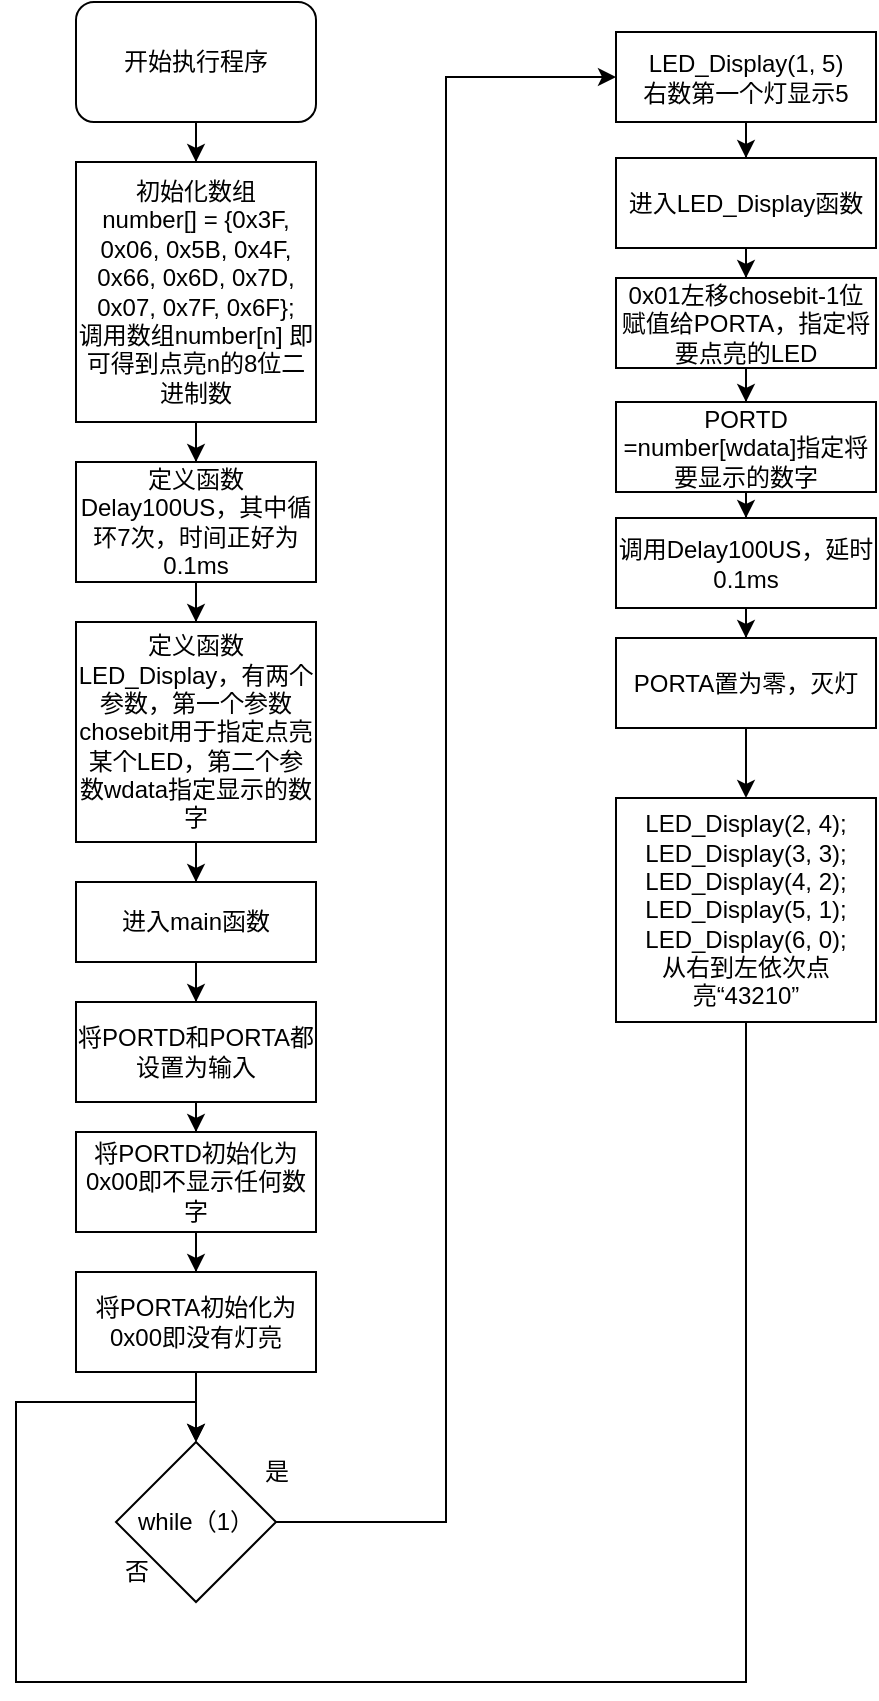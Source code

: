 <mxfile version="20.5.3" type="github">
  <diagram id="wFE0QG_FPsp0jaGvCLVb" name="Page-1">
    <mxGraphModel dx="972" dy="745" grid="1" gridSize="10" guides="1" tooltips="1" connect="1" arrows="1" fold="1" page="1" pageScale="1" pageWidth="850" pageHeight="1100" math="0" shadow="0">
      <root>
        <mxCell id="0" />
        <mxCell id="1" parent="0" />
        <mxCell id="UViB7DaRL3VD-0iQ_Dk0-9" style="edgeStyle=orthogonalEdgeStyle;rounded=0;orthogonalLoop=1;jettySize=auto;html=1;entryX=0.5;entryY=0;entryDx=0;entryDy=0;" edge="1" parent="1" source="UViB7DaRL3VD-0iQ_Dk0-1" target="UViB7DaRL3VD-0iQ_Dk0-2">
          <mxGeometry relative="1" as="geometry">
            <mxPoint x="450" y="340" as="targetPoint" />
          </mxGeometry>
        </mxCell>
        <mxCell id="UViB7DaRL3VD-0iQ_Dk0-1" value="开始执行程序" style="rounded=1;whiteSpace=wrap;html=1;" vertex="1" parent="1">
          <mxGeometry x="390" y="280" width="120" height="60" as="geometry" />
        </mxCell>
        <mxCell id="UViB7DaRL3VD-0iQ_Dk0-13" style="edgeStyle=orthogonalEdgeStyle;rounded=0;orthogonalLoop=1;jettySize=auto;html=1;entryX=0.5;entryY=0;entryDx=0;entryDy=0;" edge="1" parent="1" source="UViB7DaRL3VD-0iQ_Dk0-2" target="UViB7DaRL3VD-0iQ_Dk0-11">
          <mxGeometry relative="1" as="geometry" />
        </mxCell>
        <mxCell id="UViB7DaRL3VD-0iQ_Dk0-2" value="初始化数组&lt;br&gt;number[] = {0x3F, 0x06, 0x5B, 0x4F, 0x66, 0x6D, 0x7D, 0x07, 0x7F, 0x6F};&lt;br&gt;调用数组number[n] 即可得到点亮n的8位二进制数" style="rounded=0;whiteSpace=wrap;html=1;" vertex="1" parent="1">
          <mxGeometry x="390" y="360" width="120" height="130" as="geometry" />
        </mxCell>
        <mxCell id="UViB7DaRL3VD-0iQ_Dk0-10" style="edgeStyle=orthogonalEdgeStyle;rounded=0;orthogonalLoop=1;jettySize=auto;html=1;" edge="1" parent="1" source="UViB7DaRL3VD-0iQ_Dk0-11" target="UViB7DaRL3VD-0iQ_Dk0-12">
          <mxGeometry relative="1" as="geometry" />
        </mxCell>
        <mxCell id="UViB7DaRL3VD-0iQ_Dk0-11" value="定义函数Delay100US，其中循环7次，时间正好为0.1ms" style="rounded=0;whiteSpace=wrap;html=1;" vertex="1" parent="1">
          <mxGeometry x="390" y="510" width="120" height="60" as="geometry" />
        </mxCell>
        <mxCell id="UViB7DaRL3VD-0iQ_Dk0-15" style="edgeStyle=orthogonalEdgeStyle;rounded=0;orthogonalLoop=1;jettySize=auto;html=1;" edge="1" parent="1" source="UViB7DaRL3VD-0iQ_Dk0-12" target="UViB7DaRL3VD-0iQ_Dk0-14">
          <mxGeometry relative="1" as="geometry" />
        </mxCell>
        <mxCell id="UViB7DaRL3VD-0iQ_Dk0-12" value="定义函数LED_Display，有两个参数，第一个参数chosebit用于指定点亮某个LED，第二个参数wdata指定显示的数字" style="rounded=0;whiteSpace=wrap;html=1;" vertex="1" parent="1">
          <mxGeometry x="390" y="590" width="120" height="110" as="geometry" />
        </mxCell>
        <mxCell id="UViB7DaRL3VD-0iQ_Dk0-17" style="edgeStyle=orthogonalEdgeStyle;rounded=0;orthogonalLoop=1;jettySize=auto;html=1;" edge="1" parent="1" source="UViB7DaRL3VD-0iQ_Dk0-14" target="UViB7DaRL3VD-0iQ_Dk0-16">
          <mxGeometry relative="1" as="geometry" />
        </mxCell>
        <mxCell id="UViB7DaRL3VD-0iQ_Dk0-14" value="进入main函数" style="rounded=0;whiteSpace=wrap;html=1;" vertex="1" parent="1">
          <mxGeometry x="390" y="720" width="120" height="40" as="geometry" />
        </mxCell>
        <mxCell id="UViB7DaRL3VD-0iQ_Dk0-19" style="edgeStyle=orthogonalEdgeStyle;rounded=0;orthogonalLoop=1;jettySize=auto;html=1;" edge="1" parent="1" source="UViB7DaRL3VD-0iQ_Dk0-16" target="UViB7DaRL3VD-0iQ_Dk0-18">
          <mxGeometry relative="1" as="geometry" />
        </mxCell>
        <mxCell id="UViB7DaRL3VD-0iQ_Dk0-16" value="将PORTD和PORTA都设置为输入" style="rounded=0;whiteSpace=wrap;html=1;" vertex="1" parent="1">
          <mxGeometry x="390" y="780" width="120" height="50" as="geometry" />
        </mxCell>
        <mxCell id="UViB7DaRL3VD-0iQ_Dk0-21" style="edgeStyle=orthogonalEdgeStyle;rounded=0;orthogonalLoop=1;jettySize=auto;html=1;" edge="1" parent="1" source="UViB7DaRL3VD-0iQ_Dk0-18" target="UViB7DaRL3VD-0iQ_Dk0-20">
          <mxGeometry relative="1" as="geometry" />
        </mxCell>
        <mxCell id="UViB7DaRL3VD-0iQ_Dk0-18" value="将PORTD初始化为0x00即不显示任何数字" style="rounded=0;whiteSpace=wrap;html=1;" vertex="1" parent="1">
          <mxGeometry x="390" y="845" width="120" height="50" as="geometry" />
        </mxCell>
        <mxCell id="UViB7DaRL3VD-0iQ_Dk0-23" value="" style="edgeStyle=orthogonalEdgeStyle;rounded=0;orthogonalLoop=1;jettySize=auto;html=1;" edge="1" parent="1" source="UViB7DaRL3VD-0iQ_Dk0-20" target="UViB7DaRL3VD-0iQ_Dk0-22">
          <mxGeometry relative="1" as="geometry" />
        </mxCell>
        <mxCell id="UViB7DaRL3VD-0iQ_Dk0-20" value="将PORTA初始化为0x00即没有灯亮" style="rounded=0;whiteSpace=wrap;html=1;" vertex="1" parent="1">
          <mxGeometry x="390" y="915" width="120" height="50" as="geometry" />
        </mxCell>
        <mxCell id="UViB7DaRL3VD-0iQ_Dk0-29" style="edgeStyle=orthogonalEdgeStyle;rounded=0;orthogonalLoop=1;jettySize=auto;html=1;entryX=0;entryY=0.5;entryDx=0;entryDy=0;" edge="1" parent="1" source="UViB7DaRL3VD-0iQ_Dk0-22" target="UViB7DaRL3VD-0iQ_Dk0-28">
          <mxGeometry relative="1" as="geometry" />
        </mxCell>
        <mxCell id="UViB7DaRL3VD-0iQ_Dk0-22" value="while（1）" style="rhombus;whiteSpace=wrap;html=1;rounded=0;" vertex="1" parent="1">
          <mxGeometry x="410" y="1000" width="80" height="80" as="geometry" />
        </mxCell>
        <mxCell id="UViB7DaRL3VD-0iQ_Dk0-24" value="是" style="text;html=1;align=center;verticalAlign=middle;resizable=0;points=[];autosize=1;strokeColor=none;fillColor=none;" vertex="1" parent="1">
          <mxGeometry x="470" y="1000" width="40" height="30" as="geometry" />
        </mxCell>
        <mxCell id="UViB7DaRL3VD-0iQ_Dk0-25" value="否" style="text;html=1;align=center;verticalAlign=middle;resizable=0;points=[];autosize=1;strokeColor=none;fillColor=none;" vertex="1" parent="1">
          <mxGeometry x="400" y="1050" width="40" height="30" as="geometry" />
        </mxCell>
        <mxCell id="UViB7DaRL3VD-0iQ_Dk0-31" style="edgeStyle=orthogonalEdgeStyle;rounded=0;orthogonalLoop=1;jettySize=auto;html=1;" edge="1" parent="1" source="UViB7DaRL3VD-0iQ_Dk0-28" target="UViB7DaRL3VD-0iQ_Dk0-30">
          <mxGeometry relative="1" as="geometry" />
        </mxCell>
        <mxCell id="UViB7DaRL3VD-0iQ_Dk0-28" value="&lt;div&gt;LED_Display(1, 5)&lt;/div&gt;&lt;div&gt;右数第一个灯显示5&lt;/div&gt;" style="whiteSpace=wrap;html=1;rounded=0;" vertex="1" parent="1">
          <mxGeometry x="660" y="295" width="130" height="45" as="geometry" />
        </mxCell>
        <mxCell id="UViB7DaRL3VD-0iQ_Dk0-33" style="edgeStyle=orthogonalEdgeStyle;rounded=0;orthogonalLoop=1;jettySize=auto;html=1;" edge="1" parent="1" source="UViB7DaRL3VD-0iQ_Dk0-30" target="UViB7DaRL3VD-0iQ_Dk0-32">
          <mxGeometry relative="1" as="geometry" />
        </mxCell>
        <mxCell id="UViB7DaRL3VD-0iQ_Dk0-30" value="进入LED_Display函数" style="whiteSpace=wrap;html=1;rounded=0;" vertex="1" parent="1">
          <mxGeometry x="660" y="358" width="130" height="45" as="geometry" />
        </mxCell>
        <mxCell id="UViB7DaRL3VD-0iQ_Dk0-35" style="edgeStyle=orthogonalEdgeStyle;rounded=0;orthogonalLoop=1;jettySize=auto;html=1;" edge="1" parent="1" source="UViB7DaRL3VD-0iQ_Dk0-32" target="UViB7DaRL3VD-0iQ_Dk0-34">
          <mxGeometry relative="1" as="geometry" />
        </mxCell>
        <mxCell id="UViB7DaRL3VD-0iQ_Dk0-32" value="0x01左移chosebit-1位赋值给PORTA，指定将要点亮的LED" style="whiteSpace=wrap;html=1;rounded=0;" vertex="1" parent="1">
          <mxGeometry x="660" y="418" width="130" height="45" as="geometry" />
        </mxCell>
        <mxCell id="UViB7DaRL3VD-0iQ_Dk0-37" style="edgeStyle=orthogonalEdgeStyle;rounded=0;orthogonalLoop=1;jettySize=auto;html=1;" edge="1" parent="1" source="UViB7DaRL3VD-0iQ_Dk0-34" target="UViB7DaRL3VD-0iQ_Dk0-36">
          <mxGeometry relative="1" as="geometry" />
        </mxCell>
        <mxCell id="UViB7DaRL3VD-0iQ_Dk0-34" value="PORTD =number[wdata]指定将要显示的数字" style="whiteSpace=wrap;html=1;rounded=0;" vertex="1" parent="1">
          <mxGeometry x="660" y="480" width="130" height="45" as="geometry" />
        </mxCell>
        <mxCell id="UViB7DaRL3VD-0iQ_Dk0-39" style="edgeStyle=orthogonalEdgeStyle;rounded=0;orthogonalLoop=1;jettySize=auto;html=1;" edge="1" parent="1" source="UViB7DaRL3VD-0iQ_Dk0-36" target="UViB7DaRL3VD-0iQ_Dk0-38">
          <mxGeometry relative="1" as="geometry" />
        </mxCell>
        <mxCell id="UViB7DaRL3VD-0iQ_Dk0-36" value="调用Delay100US，延时0.1ms" style="whiteSpace=wrap;html=1;rounded=0;" vertex="1" parent="1">
          <mxGeometry x="660" y="538" width="130" height="45" as="geometry" />
        </mxCell>
        <mxCell id="UViB7DaRL3VD-0iQ_Dk0-41" style="edgeStyle=orthogonalEdgeStyle;rounded=0;orthogonalLoop=1;jettySize=auto;html=1;" edge="1" parent="1" source="UViB7DaRL3VD-0iQ_Dk0-38" target="UViB7DaRL3VD-0iQ_Dk0-40">
          <mxGeometry relative="1" as="geometry" />
        </mxCell>
        <mxCell id="UViB7DaRL3VD-0iQ_Dk0-38" value="PORTA置为零，灭灯" style="whiteSpace=wrap;html=1;rounded=0;" vertex="1" parent="1">
          <mxGeometry x="660" y="598" width="130" height="45" as="geometry" />
        </mxCell>
        <mxCell id="UViB7DaRL3VD-0iQ_Dk0-46" style="edgeStyle=orthogonalEdgeStyle;rounded=0;orthogonalLoop=1;jettySize=auto;html=1;entryX=0.5;entryY=0;entryDx=0;entryDy=0;" edge="1" parent="1" source="UViB7DaRL3VD-0iQ_Dk0-40" target="UViB7DaRL3VD-0iQ_Dk0-22">
          <mxGeometry relative="1" as="geometry">
            <Array as="points">
              <mxPoint x="725" y="1120" />
              <mxPoint x="360" y="1120" />
              <mxPoint x="360" y="980" />
              <mxPoint x="450" y="980" />
            </Array>
          </mxGeometry>
        </mxCell>
        <mxCell id="UViB7DaRL3VD-0iQ_Dk0-40" value="&lt;div&gt;LED_Display(2, 4);&lt;/div&gt;&lt;div&gt;LED_Display(3, 3);&lt;/div&gt;&lt;div&gt;LED_Display(4, 2);&lt;/div&gt;&lt;div&gt;LED_Display(5, 1);&lt;/div&gt;&lt;div&gt;LED_Display(6, 0);&lt;/div&gt;&lt;div&gt;从右到左依次点亮“43210”&lt;/div&gt;" style="whiteSpace=wrap;html=1;rounded=0;" vertex="1" parent="1">
          <mxGeometry x="660" y="678" width="130" height="112" as="geometry" />
        </mxCell>
      </root>
    </mxGraphModel>
  </diagram>
</mxfile>
